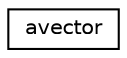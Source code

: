 digraph "Graphical Class Hierarchy"
{
 // INTERACTIVE_SVG=YES
  edge [fontname="Helvetica",fontsize="10",labelfontname="Helvetica",labelfontsize="10"];
  node [fontname="Helvetica",fontsize="10",shape=record];
  rankdir="LR";
  Node0 [label="avector",height=0.2,width=0.4,color="black", fillcolor="white", style="filled",URL="$structavector.html",tooltip="3 element attitude vector. "];
}
